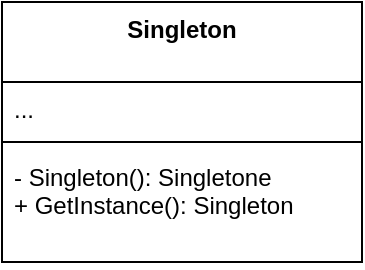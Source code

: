 <mxfile version="13.3.1" type="device"><diagram id="aNx3YUnfilObYJgPdmsa" name="Page-1"><mxGraphModel dx="1422" dy="816" grid="1" gridSize="10" guides="1" tooltips="1" connect="1" arrows="1" fold="1" page="1" pageScale="1" pageWidth="850" pageHeight="1100" math="0" shadow="0"><root><mxCell id="0"/><mxCell id="1" parent="0"/><mxCell id="98oh2ghqjbdM3Mf2TSHB-1" value="Singleton" style="swimlane;fontStyle=1;align=center;verticalAlign=top;childLayout=stackLayout;horizontal=1;startSize=40;horizontalStack=0;resizeParent=1;resizeParentMax=0;resizeLast=0;collapsible=1;marginBottom=0;" vertex="1" parent="1"><mxGeometry x="170" y="90" width="180" height="130" as="geometry"/></mxCell><mxCell id="98oh2ghqjbdM3Mf2TSHB-2" value="..." style="text;strokeColor=none;fillColor=none;align=left;verticalAlign=top;spacingLeft=4;spacingRight=4;overflow=hidden;rotatable=0;points=[[0,0.5],[1,0.5]];portConstraint=eastwest;" vertex="1" parent="98oh2ghqjbdM3Mf2TSHB-1"><mxGeometry y="40" width="180" height="26" as="geometry"/></mxCell><mxCell id="98oh2ghqjbdM3Mf2TSHB-3" value="" style="line;strokeWidth=1;fillColor=none;align=left;verticalAlign=middle;spacingTop=-1;spacingLeft=3;spacingRight=3;rotatable=0;labelPosition=right;points=[];portConstraint=eastwest;" vertex="1" parent="98oh2ghqjbdM3Mf2TSHB-1"><mxGeometry y="66" width="180" height="8" as="geometry"/></mxCell><mxCell id="98oh2ghqjbdM3Mf2TSHB-4" value="- Singleton(): Singletone&#10;+ GetInstance(): Singleton" style="text;strokeColor=none;fillColor=none;align=left;verticalAlign=top;spacingLeft=4;spacingRight=4;overflow=hidden;rotatable=0;points=[[0,0.5],[1,0.5]];portConstraint=eastwest;" vertex="1" parent="98oh2ghqjbdM3Mf2TSHB-1"><mxGeometry y="74" width="180" height="56" as="geometry"/></mxCell></root></mxGraphModel></diagram></mxfile>